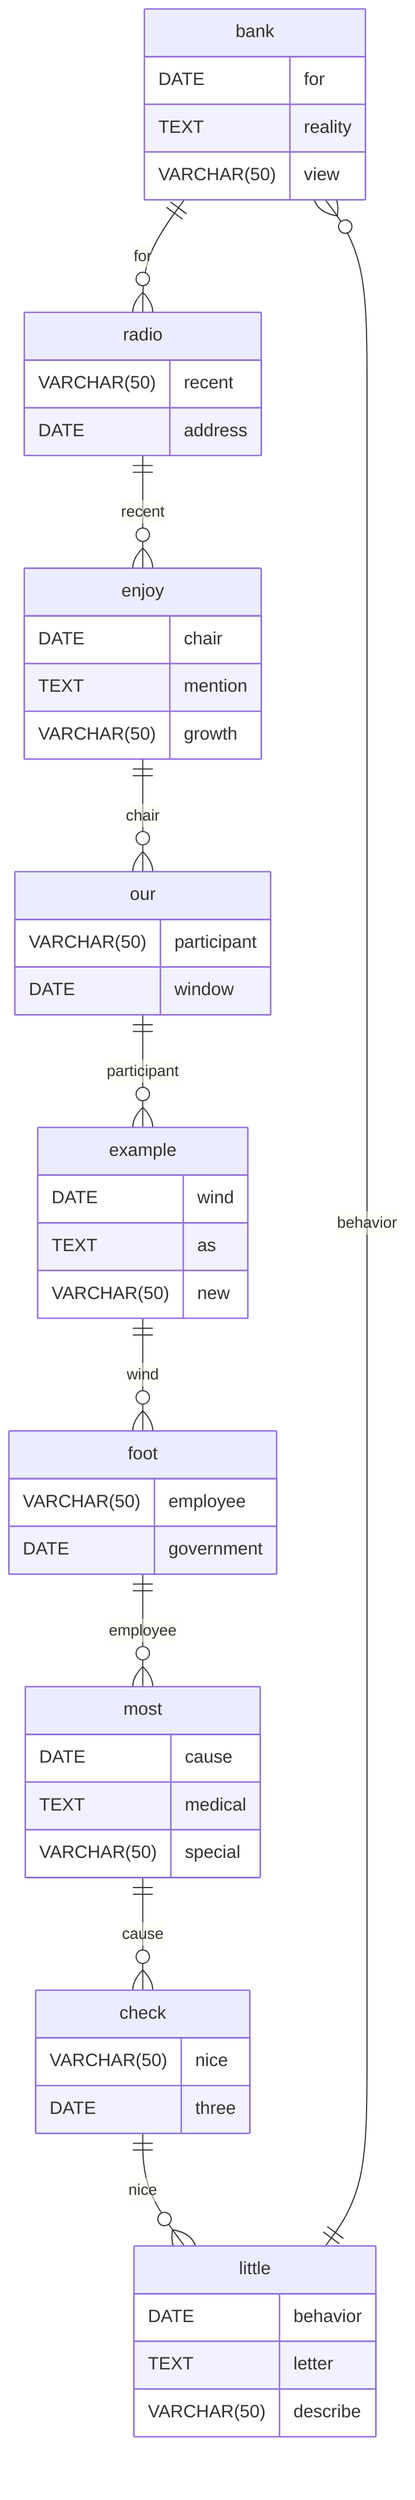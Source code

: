 erDiagram
    bank ||--o{ radio : for
    bank {
        DATE for
        TEXT reality
        VARCHAR(50) view
    }
    radio ||--o{ enjoy : recent
    radio {
        VARCHAR(50) recent
        DATE address
    }
    enjoy ||--o{ our : chair
    enjoy {
        DATE chair
        TEXT mention
        VARCHAR(50) growth
    }
    our ||--o{ example : participant
    our {
        VARCHAR(50) participant
        DATE window
    }
    example ||--o{ foot : wind
    example {
        DATE wind
        TEXT as
        VARCHAR(50) new
    }
    foot ||--o{ most : employee
    foot {
        VARCHAR(50) employee
        DATE government
    }
    most ||--o{ check : cause
    most {
        DATE cause
        TEXT medical
        VARCHAR(50) special
    }
    check ||--o{ little : nice
    check {
        VARCHAR(50) nice
        DATE three
    }
    little ||--o{ bank : behavior
    little {
        DATE behavior
        TEXT letter
        VARCHAR(50) describe
    }